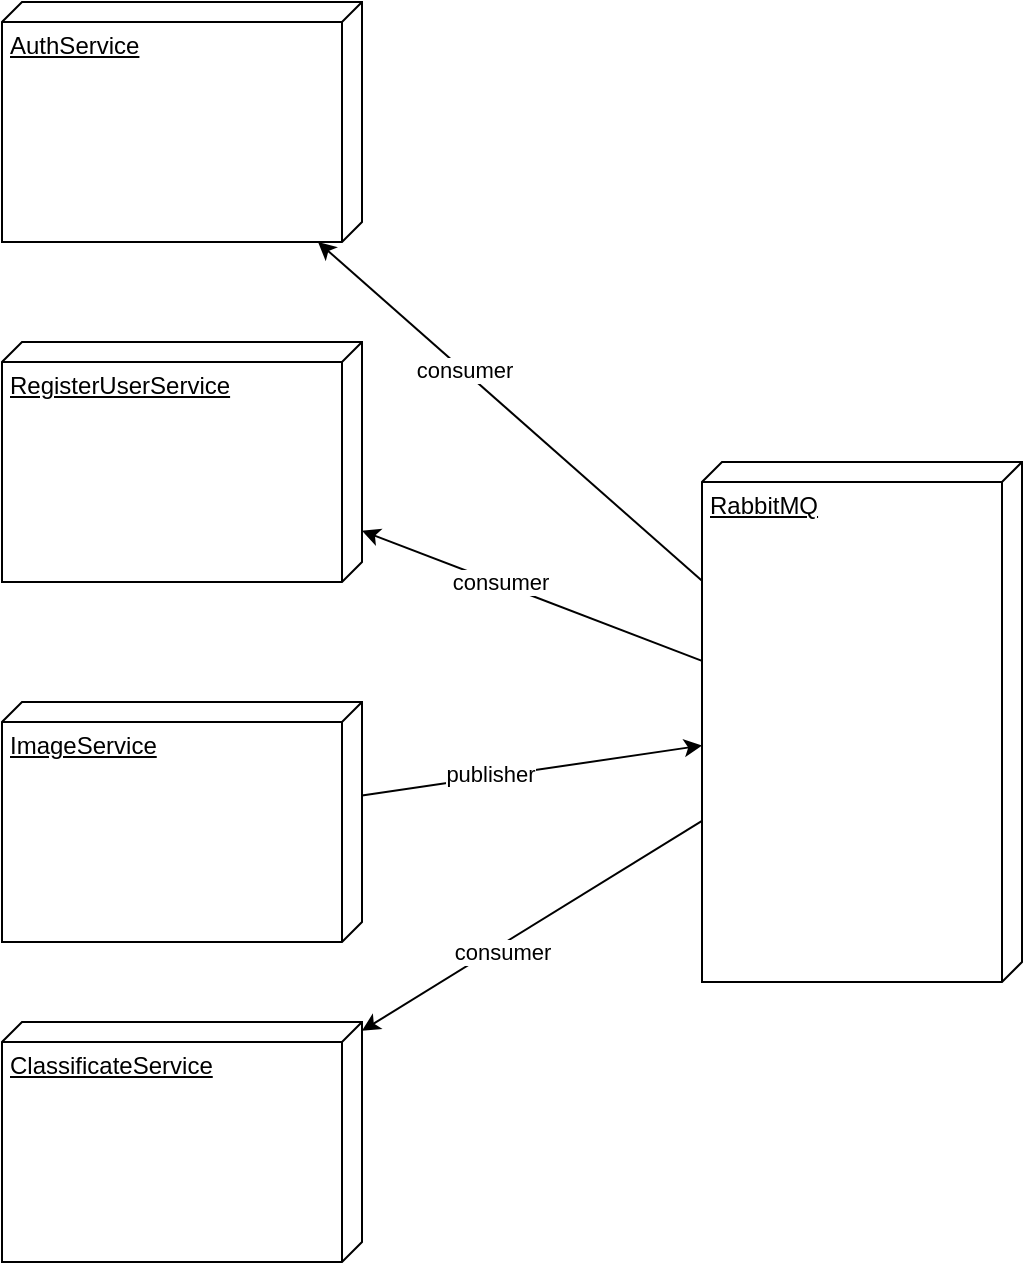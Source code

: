<mxfile>
    <diagram id="sfJwIzJGjw18PU34vVlC" name="Page-1">
        <mxGraphModel dx="774" dy="696" grid="1" gridSize="10" guides="1" tooltips="1" connect="1" arrows="1" fold="1" page="1" pageScale="1" pageWidth="850" pageHeight="1100" math="0" shadow="0">
            <root>
                <mxCell id="0"/>
                <mxCell id="1" parent="0"/>
                <mxCell id="2" value="AuthService" style="verticalAlign=top;align=left;spacingTop=8;spacingLeft=2;spacingRight=12;shape=cube;size=10;direction=south;fontStyle=4;html=1;" parent="1" vertex="1">
                    <mxGeometry x="190" y="230" width="180" height="120" as="geometry"/>
                </mxCell>
                <mxCell id="3" value="RegisterUserService" style="verticalAlign=top;align=left;spacingTop=8;spacingLeft=2;spacingRight=12;shape=cube;size=10;direction=south;fontStyle=4;html=1;" parent="1" vertex="1">
                    <mxGeometry x="190" y="400" width="180" height="120" as="geometry"/>
                </mxCell>
                <mxCell id="74" style="edgeStyle=none;html=1;" edge="1" parent="1" source="4" target="61">
                    <mxGeometry relative="1" as="geometry"/>
                </mxCell>
                <mxCell id="78" value="publisher" style="edgeLabel;html=1;align=center;verticalAlign=middle;resizable=0;points=[];" vertex="1" connectable="0" parent="74">
                    <mxGeometry x="-0.26" y="2" relative="1" as="geometry">
                        <mxPoint x="1" as="offset"/>
                    </mxGeometry>
                </mxCell>
                <mxCell id="4" value="ImageService&lt;br&gt;" style="verticalAlign=top;align=left;spacingTop=8;spacingLeft=2;spacingRight=12;shape=cube;size=10;direction=south;fontStyle=4;html=1;" parent="1" vertex="1">
                    <mxGeometry x="190" y="580" width="180" height="120" as="geometry"/>
                </mxCell>
                <mxCell id="37" style="edgeStyle=none;html=1;entryX=1;entryY=0.5;entryDx=0;entryDy=0;" parent="1" edge="1">
                    <mxGeometry relative="1" as="geometry">
                        <mxPoint x="640" y="205" as="targetPoint"/>
                    </mxGeometry>
                </mxCell>
                <mxCell id="38" style="edgeStyle=none;html=1;" parent="1" edge="1">
                    <mxGeometry relative="1" as="geometry">
                        <mxPoint x="636.538" y="420" as="targetPoint"/>
                    </mxGeometry>
                </mxCell>
                <mxCell id="58" value="ClassificateService" style="verticalAlign=top;align=left;spacingTop=8;spacingLeft=2;spacingRight=12;shape=cube;size=10;direction=south;fontStyle=4;html=1;" parent="1" vertex="1">
                    <mxGeometry x="190" y="740" width="180" height="120" as="geometry"/>
                </mxCell>
                <mxCell id="75" style="edgeStyle=none;html=1;" edge="1" parent="1" source="61" target="58">
                    <mxGeometry relative="1" as="geometry"/>
                </mxCell>
                <mxCell id="81" value="consumer" style="edgeLabel;html=1;align=center;verticalAlign=middle;resizable=0;points=[];" vertex="1" connectable="0" parent="75">
                    <mxGeometry x="0.194" y="2" relative="1" as="geometry">
                        <mxPoint y="1" as="offset"/>
                    </mxGeometry>
                </mxCell>
                <mxCell id="76" style="edgeStyle=none;html=1;" edge="1" parent="1" source="61" target="3">
                    <mxGeometry relative="1" as="geometry"/>
                </mxCell>
                <mxCell id="79" value="consumer" style="edgeLabel;html=1;align=center;verticalAlign=middle;resizable=0;points=[];" vertex="1" connectable="0" parent="76">
                    <mxGeometry x="0.185" y="-1" relative="1" as="geometry">
                        <mxPoint x="-1" as="offset"/>
                    </mxGeometry>
                </mxCell>
                <mxCell id="77" style="edgeStyle=none;html=1;" edge="1" parent="1" source="61" target="2">
                    <mxGeometry relative="1" as="geometry"/>
                </mxCell>
                <mxCell id="80" value="consumer" style="edgeLabel;html=1;align=center;verticalAlign=middle;resizable=0;points=[];" vertex="1" connectable="0" parent="77">
                    <mxGeometry x="0.241" relative="1" as="geometry">
                        <mxPoint as="offset"/>
                    </mxGeometry>
                </mxCell>
                <mxCell id="61" value="RabbitMQ" style="verticalAlign=top;align=left;spacingTop=8;spacingLeft=2;spacingRight=12;shape=cube;size=10;direction=south;fontStyle=4;html=1;" parent="1" vertex="1">
                    <mxGeometry x="540" y="460" width="160" height="260" as="geometry"/>
                </mxCell>
            </root>
        </mxGraphModel>
    </diagram>
</mxfile>